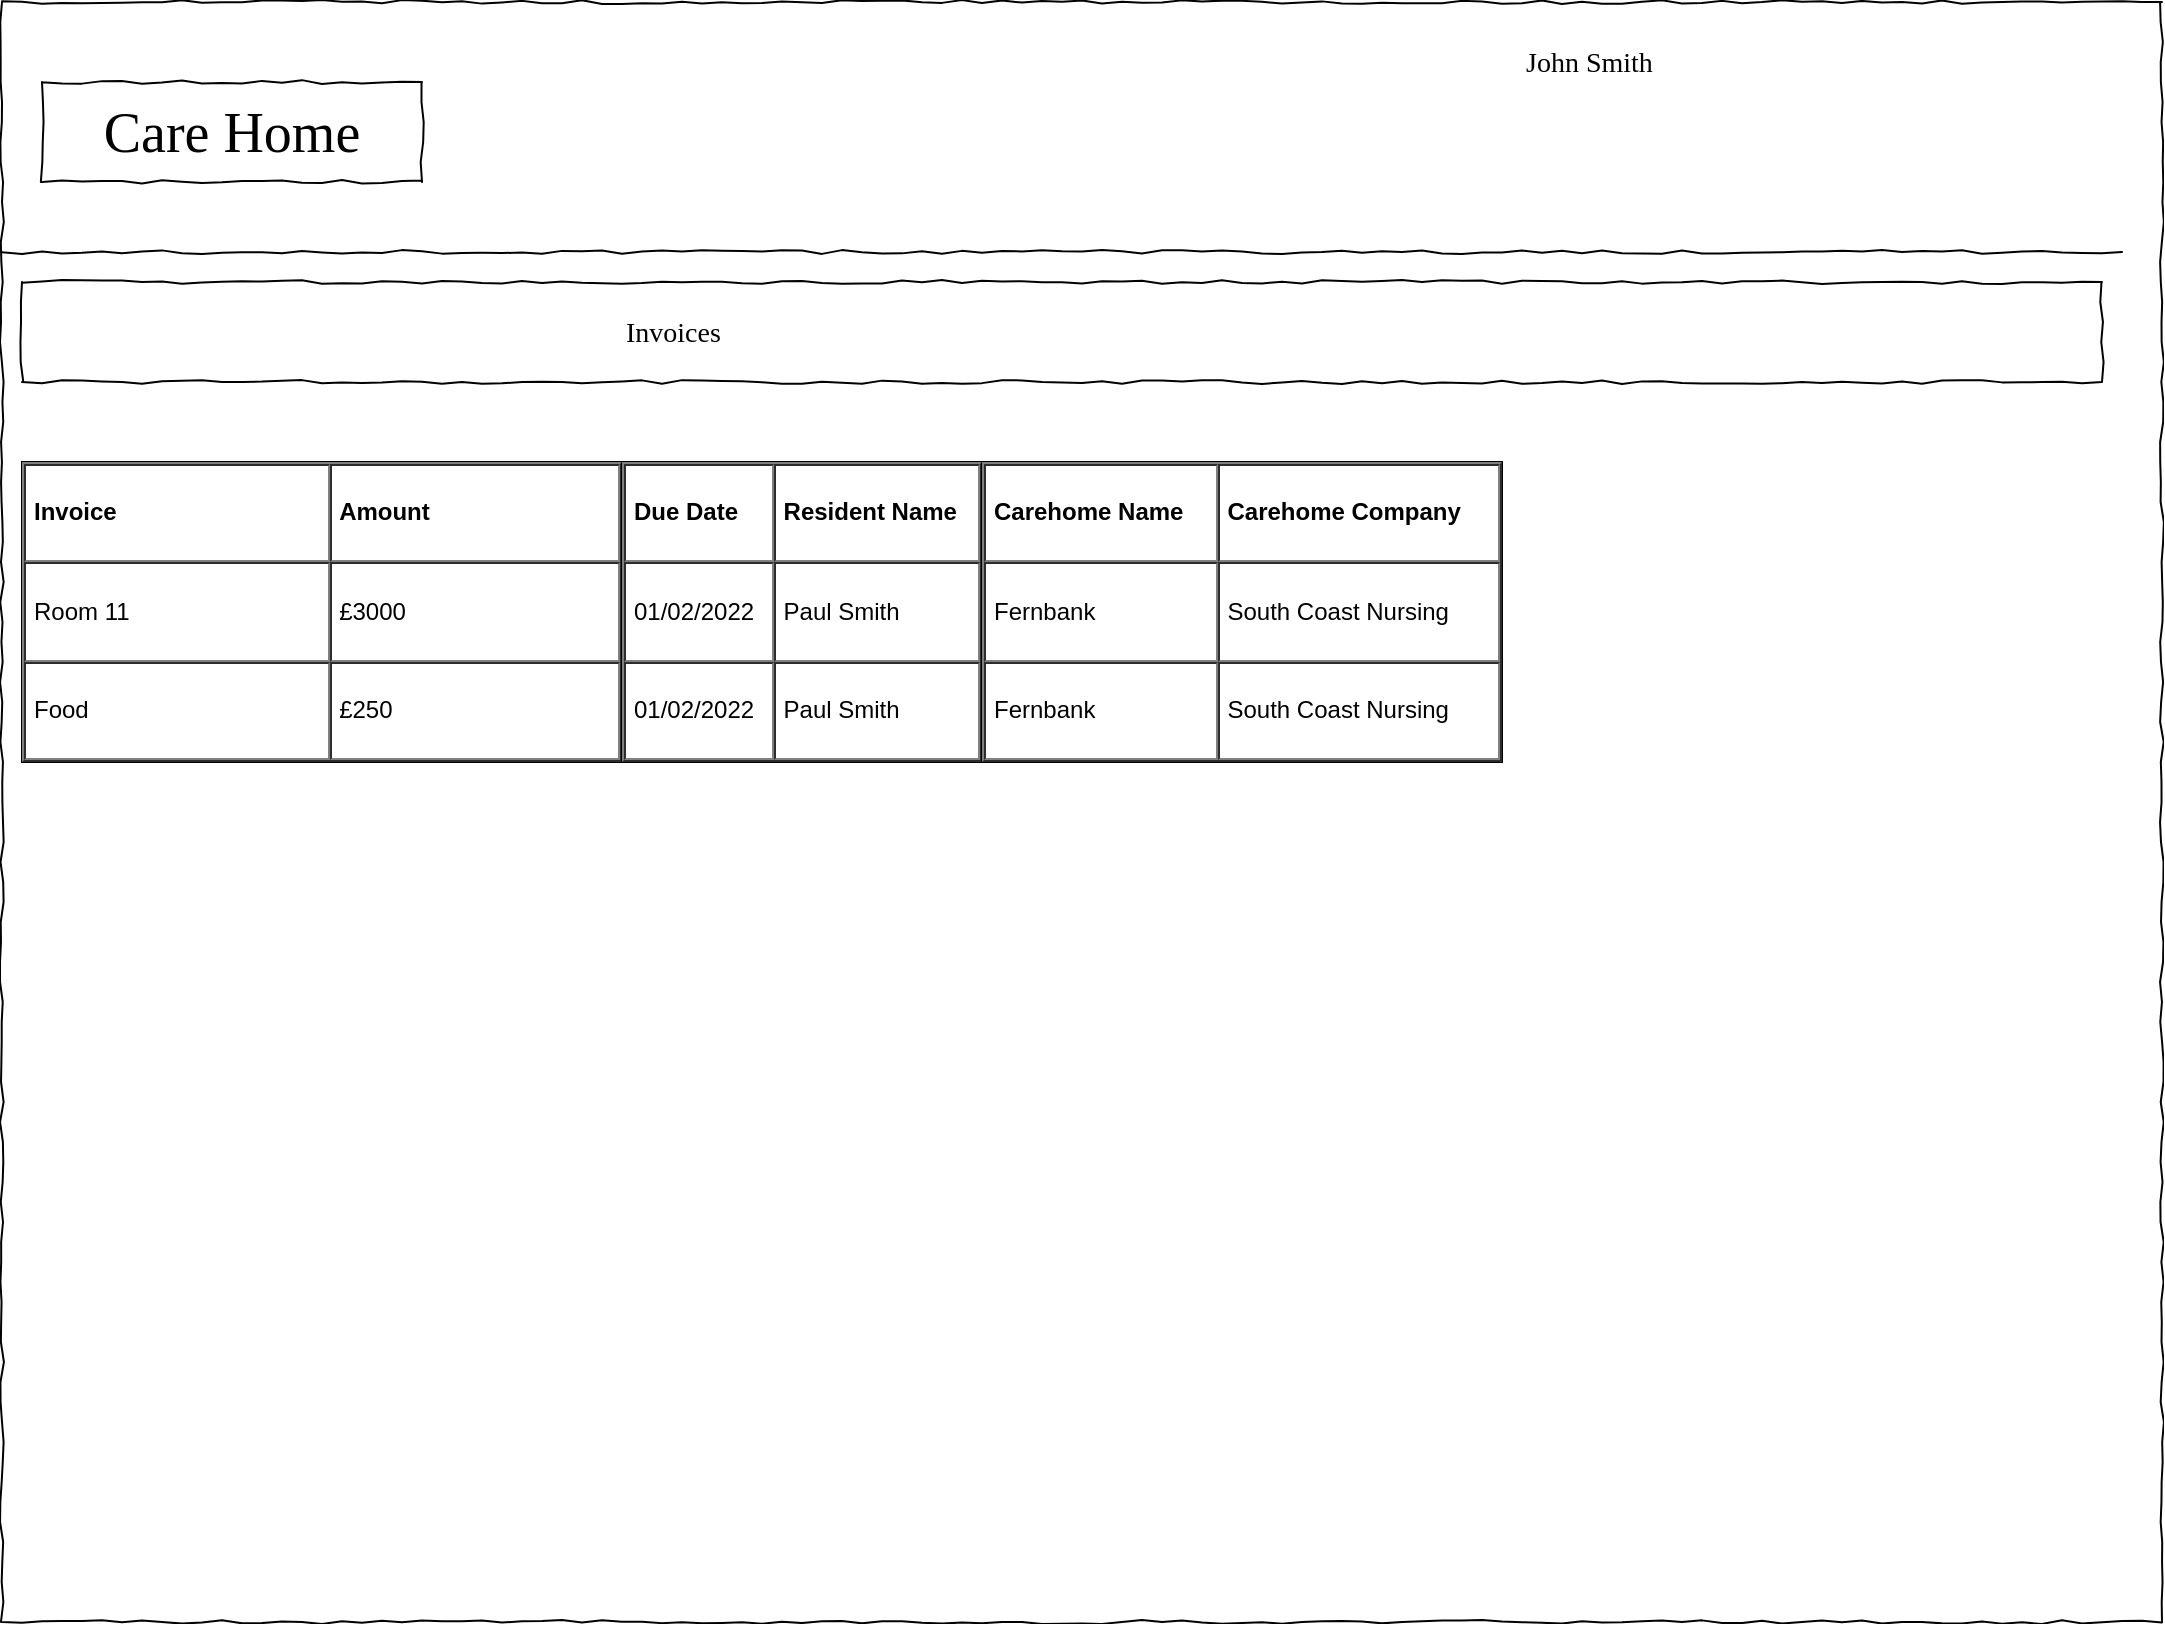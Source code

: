<mxfile version="15.0.6" type="github">
  <diagram name="Page-1" id="03018318-947c-dd8e-b7a3-06fadd420f32">
    <mxGraphModel dx="1422" dy="766" grid="1" gridSize="10" guides="1" tooltips="1" connect="1" arrows="1" fold="1" page="1" pageScale="1" pageWidth="1100" pageHeight="850" background="none" math="0" shadow="0">
      <root>
        <mxCell id="0" />
        <mxCell id="1" parent="0" />
        <mxCell id="677b7b8949515195-1" value="" style="whiteSpace=wrap;html=1;rounded=0;shadow=0;labelBackgroundColor=none;strokeColor=#000000;strokeWidth=1;fillColor=none;fontFamily=Verdana;fontSize=12;fontColor=#000000;align=center;comic=1;" parent="1" vertex="1">
          <mxGeometry x="20" y="20" width="1080" height="810" as="geometry" />
        </mxCell>
        <mxCell id="677b7b8949515195-2" value="Care Home" style="whiteSpace=wrap;html=1;rounded=0;shadow=0;labelBackgroundColor=none;strokeWidth=1;fontFamily=Verdana;fontSize=28;align=center;comic=1;" parent="1" vertex="1">
          <mxGeometry x="40" y="60" width="190" height="50" as="geometry" />
        </mxCell>
        <mxCell id="677b7b8949515195-4" value="John Smith" style="text;html=1;points=[];align=left;verticalAlign=top;spacingTop=-4;fontSize=14;fontFamily=Verdana" parent="1" vertex="1">
          <mxGeometry x="780" y="40" width="60" height="20" as="geometry" />
        </mxCell>
        <mxCell id="677b7b8949515195-9" value="" style="line;strokeWidth=1;html=1;rounded=0;shadow=0;labelBackgroundColor=none;fillColor=none;fontFamily=Verdana;fontSize=14;fontColor=#000000;align=center;comic=1;" parent="1" vertex="1">
          <mxGeometry x="20" y="140" width="1060" height="10" as="geometry" />
        </mxCell>
        <mxCell id="677b7b8949515195-10" value="" style="whiteSpace=wrap;html=1;rounded=0;shadow=0;labelBackgroundColor=none;strokeWidth=1;fillColor=none;fontFamily=Verdana;fontSize=12;align=center;comic=1;" parent="1" vertex="1">
          <mxGeometry x="30" y="160" width="1040" height="50" as="geometry" />
        </mxCell>
        <mxCell id="677b7b8949515195-11" value="Invoices" style="text;html=1;points=[];align=left;verticalAlign=top;spacingTop=-4;fontSize=14;fontFamily=Verdana" parent="1" vertex="1">
          <mxGeometry x="330" y="175" width="60" height="20" as="geometry" />
        </mxCell>
        <mxCell id="sdrXNTgCAroZWOxxD4uG-5" value="&lt;table cellpadding=&quot;4&quot; cellspacing=&quot;0&quot; border=&quot;1&quot; style=&quot;font-size: 1em ; width: 100% ; height: 100%&quot;&gt;&lt;tbody&gt;&lt;tr&gt;&lt;th&gt;Invoice&lt;span style=&quot;white-space: pre&quot;&gt;	&lt;span style=&quot;white-space: pre&quot;&gt;	&lt;/span&gt;&lt;/span&gt;&lt;/th&gt;&lt;th&gt;Amount&lt;/th&gt;&lt;/tr&gt;&lt;tr&gt;&lt;td&gt;Room 11&lt;/td&gt;&lt;td&gt;£3000&lt;/td&gt;&lt;/tr&gt;&lt;tr&gt;&lt;td&gt;Food&lt;span style=&quot;white-space: pre&quot;&gt;	&lt;/span&gt;&lt;br&gt;&lt;/td&gt;&lt;td&gt;£250&lt;/td&gt;&lt;/tr&gt;&lt;/tbody&gt;&lt;/table&gt; " style="verticalAlign=top;align=left;overflow=fill;fontSize=12;fontFamily=Helvetica;html=1" vertex="1" parent="1">
          <mxGeometry x="30" y="250" width="300" height="150" as="geometry" />
        </mxCell>
        <mxCell id="sdrXNTgCAroZWOxxD4uG-21" value="&lt;table cellpadding=&quot;4&quot; cellspacing=&quot;0&quot; border=&quot;1&quot; style=&quot;font-size: 1em ; width: 100% ; height: 100%&quot;&gt;&lt;tbody&gt;&lt;tr&gt;&lt;th&gt;Due Date&lt;/th&gt;&lt;th&gt;Resident Name&lt;/th&gt;&lt;/tr&gt;&lt;tr&gt;&lt;td&gt;01/02/2022&lt;/td&gt;&lt;td&gt;Paul Smith&lt;/td&gt;&lt;/tr&gt;&lt;tr&gt;&lt;td&gt;01/02/2022&lt;br&gt;&lt;/td&gt;&lt;td&gt;Paul Smith&lt;/td&gt;&lt;/tr&gt;&lt;/tbody&gt;&lt;/table&gt; " style="verticalAlign=top;align=left;overflow=fill;fontSize=12;fontFamily=Helvetica;html=1" vertex="1" parent="1">
          <mxGeometry x="330" y="250" width="180" height="150" as="geometry" />
        </mxCell>
        <mxCell id="sdrXNTgCAroZWOxxD4uG-22" value="&lt;table cellpadding=&quot;4&quot; cellspacing=&quot;0&quot; border=&quot;1&quot; style=&quot;font-size: 1em ; width: 100% ; height: 100%&quot;&gt;&lt;tbody&gt;&lt;tr&gt;&lt;th&gt;Carehome Name&lt;/th&gt;&lt;th&gt;Carehome Company&lt;/th&gt;&lt;/tr&gt;&lt;tr&gt;&lt;td&gt;Fernbank&lt;/td&gt;&lt;td&gt;South Coast Nursing&lt;/td&gt;&lt;/tr&gt;&lt;tr&gt;&lt;td&gt;Fernbank&lt;br&gt;&lt;/td&gt;&lt;td&gt;South Coast Nursing&lt;/td&gt;&lt;/tr&gt;&lt;/tbody&gt;&lt;/table&gt; " style="verticalAlign=top;align=left;overflow=fill;fontSize=12;fontFamily=Helvetica;html=1" vertex="1" parent="1">
          <mxGeometry x="510" y="250" width="260" height="150" as="geometry" />
        </mxCell>
      </root>
    </mxGraphModel>
  </diagram>
</mxfile>
